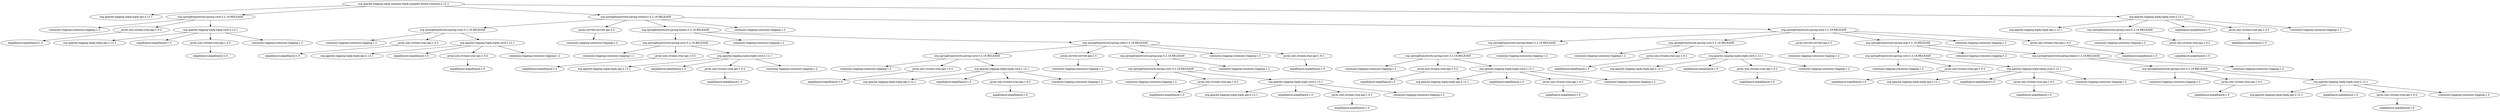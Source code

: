 strict digraph G {
  0 [ label="org.apache.logging.log4j.samples:log4j-samples-flume-common:2.12.1" product="org.apache.logging.log4j.samples:log4j-samples-flume-common:2.12.1" application_node="True" vulnerabilities="{}" ];
  1 [ label="org.apache.logging.log4j:log4j-api:2.12.1" product="org.apache.logging.log4j:log4j-api:2.12.1" application_node="False" vulnerabilities="{}" ];
  2 [ label="org.springframework:spring-core:3.2.18.RELEASE" product="org.springframework:spring-core:3.2.18.RELEASE" application_node="False" vulnerabilities="{}" ];
  3 [ label="org.springframework:spring-webmvc:3.2.18.RELEASE" product="org.springframework:spring-webmvc:3.2.18.RELEASE" application_node="False" vulnerabilities="{'CVE-2018-1271': {'severity': 'MEDIUM', 'scoreCVSS3': 5.9, 'scoreCVSS2': 4.3, 'vectorCVSS3': 'CVSS:3.1/AV:N/AC:H/PR:N/UI:N/S:U/C:H/I:N/A:N', 'id': 'CVE-2018-1271', 'vectorCVSS2': 'AV:N/AC:M/Au:N/C:P/I:N/A:N', 'cwe_ids': ['CWE-22']}}" ];
  4 [ label="org.apache.logging.log4j:log4j-core:2.12.1" product="org.apache.logging.log4j:log4j-core:2.12.1" application_node="False" vulnerabilities="{'CVE-2020-9488': {'severity': 'MEDIUM', 'scoreCVSS3': 3.7, 'scoreCVSS2': 4.3, 'vectorCVSS3': 'CVSS:3.1/AV:N/AC:H/PR:N/UI:N/S:U/C:L/I:N/A:N', 'id': 'CVE-2020-9488', 'vectorCVSS2': 'AV:N/AC:M/Au:N/C:P/I:N/A:N', 'cwe_ids': ['CWE-295']}}" ];
  5 [ label="commons-logging:commons-logging:1.2" product="commons-logging:commons-logging:1.2" application_node="False" vulnerabilities="{}" ];
  6 [ label="javax.xml.stream:stax-api:1.0-2" product="javax.xml.stream:stax-api:1.0-2" application_node="False" vulnerabilities="{}" ];
  7 [ label="org.apache.logging.log4j:log4j-core:2.12.1" product="org.apache.logging.log4j:log4j-core:2.12.1" application_node="False" vulnerabilities="{'CVE-2020-9488': {'severity': 'MEDIUM', 'scoreCVSS3': 3.7, 'scoreCVSS2': 4.3, 'vectorCVSS3': 'CVSS:3.1/AV:N/AC:H/PR:N/UI:N/S:U/C:L/I:N/A:N', 'id': 'CVE-2020-9488', 'vectorCVSS2': 'AV:N/AC:M/Au:N/C:P/I:N/A:N', 'cwe_ids': ['CWE-295']}}" ];
  8 [ label="aopalliance:aopalliance:1.0" product="aopalliance:aopalliance:1.0" application_node="False" vulnerabilities="{}" ];
  9 [ label="org.apache.logging.log4j:log4j-api:2.12.1" product="org.apache.logging.log4j:log4j-api:2.12.1" application_node="False" vulnerabilities="{}" ];
  10 [ label="aopalliance:aopalliance:1.0" product="aopalliance:aopalliance:1.0" application_node="False" vulnerabilities="{}" ];
  11 [ label="javax.xml.stream:stax-api:1.0-2" product="javax.xml.stream:stax-api:1.0-2" application_node="False" vulnerabilities="{}" ];
  12 [ label="commons-logging:commons-logging:1.2" product="commons-logging:commons-logging:1.2" application_node="False" vulnerabilities="{}" ];
  13 [ label="aopalliance:aopalliance:1.0" product="aopalliance:aopalliance:1.0" application_node="False" vulnerabilities="{}" ];
  14 [ label="org.springframework:spring-core:3.2.18.RELEASE" product="org.springframework:spring-core:3.2.18.RELEASE" application_node="False" vulnerabilities="{}" ];
  15 [ label="javax.servlet:servlet-api:2.5" product="javax.servlet:servlet-api:2.5" application_node="False" vulnerabilities="{}" ];
  16 [ label="org.springframework:spring-beans:3.2.18.RELEASE" product="org.springframework:spring-beans:3.2.18.RELEASE" application_node="False" vulnerabilities="{}" ];
  17 [ label="commons-logging:commons-logging:1.2" product="commons-logging:commons-logging:1.2" application_node="False" vulnerabilities="{}" ];
  18 [ label="org.springframework:spring-web:3.2.18.RELEASE" product="org.springframework:spring-web:3.2.18.RELEASE" application_node="False" vulnerabilities="{'CVE-2018-1270': {'severity': 'HIGH', 'scoreCVSS3': 9.8, 'scoreCVSS2': 7.5, 'vectorCVSS3': 'CVSS:3.0/AV:N/AC:L/PR:N/UI:N/S:U/C:H/I:H/A:H', 'id': 'CVE-2018-1270', 'vectorCVSS2': 'AV:N/AC:L/Au:N/C:P/I:P/A:P', 'cwe_ids': ['CWE-94']}, 'CVE-2018-11039': {'severity': 'MEDIUM', 'scoreCVSS3': 5.9, 'scoreCVSS2': 4.3, 'vectorCVSS3': 'CVSS:3.0/AV:N/AC:H/PR:N/UI:N/S:U/C:H/I:N/A:N', 'id': 'CVE-2018-11039', 'vectorCVSS2': 'AV:N/AC:M/Au:N/C:P/I:N/A:N', 'cwe_ids': []}}" ];
  19 [ label="commons-logging:commons-logging:1.2" product="commons-logging:commons-logging:1.2" application_node="False" vulnerabilities="{}" ];
  20 [ label="javax.xml.stream:stax-api:1.0-2" product="javax.xml.stream:stax-api:1.0-2" application_node="False" vulnerabilities="{}" ];
  21 [ label="org.apache.logging.log4j:log4j-core:2.12.1" product="org.apache.logging.log4j:log4j-core:2.12.1" application_node="False" vulnerabilities="{'CVE-2020-9488': {'severity': 'MEDIUM', 'scoreCVSS3': 3.7, 'scoreCVSS2': 4.3, 'vectorCVSS3': 'CVSS:3.1/AV:N/AC:H/PR:N/UI:N/S:U/C:L/I:N/A:N', 'id': 'CVE-2020-9488', 'vectorCVSS2': 'AV:N/AC:M/Au:N/C:P/I:N/A:N', 'cwe_ids': ['CWE-295']}}" ];
  22 [ label="aopalliance:aopalliance:1.0" product="aopalliance:aopalliance:1.0" application_node="False" vulnerabilities="{}" ];
  23 [ label="org.apache.logging.log4j:log4j-api:2.12.1" product="org.apache.logging.log4j:log4j-api:2.12.1" application_node="False" vulnerabilities="{}" ];
  24 [ label="aopalliance:aopalliance:1.0" product="aopalliance:aopalliance:1.0" application_node="False" vulnerabilities="{}" ];
  25 [ label="javax.xml.stream:stax-api:1.0-2" product="javax.xml.stream:stax-api:1.0-2" application_node="False" vulnerabilities="{}" ];
  26 [ label="commons-logging:commons-logging:1.2" product="commons-logging:commons-logging:1.2" application_node="False" vulnerabilities="{}" ];
  27 [ label="aopalliance:aopalliance:1.0" product="aopalliance:aopalliance:1.0" application_node="False" vulnerabilities="{}" ];
  28 [ label="commons-logging:commons-logging:1.2" product="commons-logging:commons-logging:1.2" application_node="False" vulnerabilities="{}" ];
  29 [ label="org.springframework:spring-core:3.2.18.RELEASE" product="org.springframework:spring-core:3.2.18.RELEASE" application_node="False" vulnerabilities="{}" ];
  30 [ label="commons-logging:commons-logging:1.2" product="commons-logging:commons-logging:1.2" application_node="False" vulnerabilities="{}" ];
  31 [ label="org.springframework:spring-web:3.2.18.RELEASE" product="org.springframework:spring-web:3.2.18.RELEASE" application_node="False" vulnerabilities="{'CVE-2018-1270': {'severity': 'HIGH', 'scoreCVSS3': 9.8, 'scoreCVSS2': 7.5, 'vectorCVSS3': 'CVSS:3.0/AV:N/AC:L/PR:N/UI:N/S:U/C:H/I:H/A:H', 'id': 'CVE-2018-1270', 'vectorCVSS2': 'AV:N/AC:L/Au:N/C:P/I:P/A:P', 'cwe_ids': ['CWE-94']}, 'CVE-2018-11039': {'severity': 'MEDIUM', 'scoreCVSS3': 5.9, 'scoreCVSS2': 4.3, 'vectorCVSS3': 'CVSS:3.0/AV:N/AC:H/PR:N/UI:N/S:U/C:H/I:N/A:N', 'id': 'CVE-2018-11039', 'vectorCVSS2': 'AV:N/AC:M/Au:N/C:P/I:N/A:N', 'cwe_ids': []}}" ];
  32 [ label="commons-logging:commons-logging:1.2" product="commons-logging:commons-logging:1.2" application_node="False" vulnerabilities="{}" ];
  33 [ label="javax.xml.stream:stax-api:1.0-2" product="javax.xml.stream:stax-api:1.0-2" application_node="False" vulnerabilities="{}" ];
  34 [ label="org.apache.logging.log4j:log4j-core:2.12.1" product="org.apache.logging.log4j:log4j-core:2.12.1" application_node="False" vulnerabilities="{'CVE-2020-9488': {'severity': 'MEDIUM', 'scoreCVSS3': 3.7, 'scoreCVSS2': 4.3, 'vectorCVSS3': 'CVSS:3.1/AV:N/AC:H/PR:N/UI:N/S:U/C:L/I:N/A:N', 'id': 'CVE-2020-9488', 'vectorCVSS2': 'AV:N/AC:M/Au:N/C:P/I:N/A:N', 'cwe_ids': ['CWE-295']}}" ];
  35 [ label="aopalliance:aopalliance:1.0" product="aopalliance:aopalliance:1.0" application_node="False" vulnerabilities="{}" ];
  36 [ label="org.apache.logging.log4j:log4j-api:2.12.1" product="org.apache.logging.log4j:log4j-api:2.12.1" application_node="False" vulnerabilities="{}" ];
  37 [ label="aopalliance:aopalliance:1.0" product="aopalliance:aopalliance:1.0" application_node="False" vulnerabilities="{}" ];
  38 [ label="javax.xml.stream:stax-api:1.0-2" product="javax.xml.stream:stax-api:1.0-2" application_node="False" vulnerabilities="{}" ];
  39 [ label="commons-logging:commons-logging:1.2" product="commons-logging:commons-logging:1.2" application_node="False" vulnerabilities="{}" ];
  40 [ label="aopalliance:aopalliance:1.0" product="aopalliance:aopalliance:1.0" application_node="False" vulnerabilities="{}" ];
  41 [ label="org.springframework:spring-core:3.2.18.RELEASE" product="org.springframework:spring-core:3.2.18.RELEASE" application_node="False" vulnerabilities="{}" ];
  42 [ label="javax.servlet:servlet-api:2.5" product="javax.servlet:servlet-api:2.5" application_node="False" vulnerabilities="{}" ];
  43 [ label="org.springframework:spring-aop:3.2.18.RELEASE" product="org.springframework:spring-aop:3.2.18.RELEASE" application_node="False" vulnerabilities="{}" ];
  44 [ label="commons-logging:commons-logging:1.2" product="commons-logging:commons-logging:1.2" application_node="False" vulnerabilities="{}" ];
  45 [ label="javax.xml.stream:stax-api:1.0-2" product="javax.xml.stream:stax-api:1.0-2" application_node="False" vulnerabilities="{}" ];
  46 [ label="commons-logging:commons-logging:1.2" product="commons-logging:commons-logging:1.2" application_node="False" vulnerabilities="{}" ];
  47 [ label="javax.xml.stream:stax-api:1.0-2" product="javax.xml.stream:stax-api:1.0-2" application_node="False" vulnerabilities="{}" ];
  48 [ label="org.apache.logging.log4j:log4j-core:2.12.1" product="org.apache.logging.log4j:log4j-core:2.12.1" application_node="False" vulnerabilities="{'CVE-2020-9488': {'severity': 'MEDIUM', 'scoreCVSS3': 3.7, 'scoreCVSS2': 4.3, 'vectorCVSS3': 'CVSS:3.1/AV:N/AC:H/PR:N/UI:N/S:U/C:L/I:N/A:N', 'id': 'CVE-2020-9488', 'vectorCVSS2': 'AV:N/AC:M/Au:N/C:P/I:N/A:N', 'cwe_ids': ['CWE-295']}}" ];
  49 [ label="aopalliance:aopalliance:1.0" product="aopalliance:aopalliance:1.0" application_node="False" vulnerabilities="{}" ];
  50 [ label="org.apache.logging.log4j:log4j-api:2.12.1" product="org.apache.logging.log4j:log4j-api:2.12.1" application_node="False" vulnerabilities="{}" ];
  51 [ label="aopalliance:aopalliance:1.0" product="aopalliance:aopalliance:1.0" application_node="False" vulnerabilities="{}" ];
  52 [ label="javax.xml.stream:stax-api:1.0-2" product="javax.xml.stream:stax-api:1.0-2" application_node="False" vulnerabilities="{}" ];
  53 [ label="commons-logging:commons-logging:1.2" product="commons-logging:commons-logging:1.2" application_node="False" vulnerabilities="{}" ];
  54 [ label="aopalliance:aopalliance:1.0" product="aopalliance:aopalliance:1.0" application_node="False" vulnerabilities="{}" ];
  55 [ label="commons-logging:commons-logging:1.2" product="commons-logging:commons-logging:1.2" application_node="False" vulnerabilities="{}" ];
  56 [ label="org.springframework:spring-core:3.2.18.RELEASE" product="org.springframework:spring-core:3.2.18.RELEASE" application_node="False" vulnerabilities="{}" ];
  57 [ label="commons-logging:commons-logging:1.2" product="commons-logging:commons-logging:1.2" application_node="False" vulnerabilities="{}" ];
  58 [ label="commons-logging:commons-logging:1.2" product="commons-logging:commons-logging:1.2" application_node="False" vulnerabilities="{}" ];
  59 [ label="javax.xml.stream:stax-api:1.0-2" product="javax.xml.stream:stax-api:1.0-2" application_node="False" vulnerabilities="{}" ];
  60 [ label="org.apache.logging.log4j:log4j-core:2.12.1" product="org.apache.logging.log4j:log4j-core:2.12.1" application_node="False" vulnerabilities="{'CVE-2020-9488': {'severity': 'MEDIUM', 'scoreCVSS3': 3.7, 'scoreCVSS2': 4.3, 'vectorCVSS3': 'CVSS:3.1/AV:N/AC:H/PR:N/UI:N/S:U/C:L/I:N/A:N', 'id': 'CVE-2020-9488', 'vectorCVSS2': 'AV:N/AC:M/Au:N/C:P/I:N/A:N', 'cwe_ids': ['CWE-295']}}" ];
  61 [ label="aopalliance:aopalliance:1.0" product="aopalliance:aopalliance:1.0" application_node="False" vulnerabilities="{}" ];
  62 [ label="org.apache.logging.log4j:log4j-api:2.12.1" product="org.apache.logging.log4j:log4j-api:2.12.1" application_node="False" vulnerabilities="{}" ];
  63 [ label="aopalliance:aopalliance:1.0" product="aopalliance:aopalliance:1.0" application_node="False" vulnerabilities="{}" ];
  64 [ label="javax.xml.stream:stax-api:1.0-2" product="javax.xml.stream:stax-api:1.0-2" application_node="False" vulnerabilities="{}" ];
  65 [ label="commons-logging:commons-logging:1.2" product="commons-logging:commons-logging:1.2" application_node="False" vulnerabilities="{}" ];
  66 [ label="aopalliance:aopalliance:1.0" product="aopalliance:aopalliance:1.0" application_node="False" vulnerabilities="{}" ];
  67 [ label="aopalliance:aopalliance:1.0" product="aopalliance:aopalliance:1.0" application_node="False" vulnerabilities="{}" ];
  68 [ label="org.springframework:spring-beans:3.2.18.RELEASE" product="org.springframework:spring-beans:3.2.18.RELEASE" application_node="False" vulnerabilities="{}" ];
  69 [ label="org.springframework:spring-core:3.2.18.RELEASE" product="org.springframework:spring-core:3.2.18.RELEASE" application_node="False" vulnerabilities="{}" ];
  70 [ label="javax.servlet:servlet-api:2.5" product="javax.servlet:servlet-api:2.5" application_node="False" vulnerabilities="{}" ];
  71 [ label="org.springframework:spring-aop:3.2.18.RELEASE" product="org.springframework:spring-aop:3.2.18.RELEASE" application_node="False" vulnerabilities="{}" ];
  72 [ label="commons-logging:commons-logging:1.2" product="commons-logging:commons-logging:1.2" application_node="False" vulnerabilities="{}" ];
  73 [ label="javax.xml.stream:stax-api:1.0-2" product="javax.xml.stream:stax-api:1.0-2" application_node="False" vulnerabilities="{}" ];
  74 [ label="org.springframework:spring-core:3.2.18.RELEASE" product="org.springframework:spring-core:3.2.18.RELEASE" application_node="False" vulnerabilities="{}" ];
  75 [ label="commons-logging:commons-logging:1.2" product="commons-logging:commons-logging:1.2" application_node="False" vulnerabilities="{}" ];
  76 [ label="commons-logging:commons-logging:1.2" product="commons-logging:commons-logging:1.2" application_node="False" vulnerabilities="{}" ];
  77 [ label="javax.xml.stream:stax-api:1.0-2" product="javax.xml.stream:stax-api:1.0-2" application_node="False" vulnerabilities="{}" ];
  78 [ label="org.apache.logging.log4j:log4j-core:2.12.1" product="org.apache.logging.log4j:log4j-core:2.12.1" application_node="False" vulnerabilities="{'CVE-2020-9488': {'severity': 'MEDIUM', 'scoreCVSS3': 3.7, 'scoreCVSS2': 4.3, 'vectorCVSS3': 'CVSS:3.1/AV:N/AC:H/PR:N/UI:N/S:U/C:L/I:N/A:N', 'id': 'CVE-2020-9488', 'vectorCVSS2': 'AV:N/AC:M/Au:N/C:P/I:N/A:N', 'cwe_ids': ['CWE-295']}}" ];
  79 [ label="aopalliance:aopalliance:1.0" product="aopalliance:aopalliance:1.0" application_node="False" vulnerabilities="{}" ];
  80 [ label="org.apache.logging.log4j:log4j-api:2.12.1" product="org.apache.logging.log4j:log4j-api:2.12.1" application_node="False" vulnerabilities="{}" ];
  81 [ label="aopalliance:aopalliance:1.0" product="aopalliance:aopalliance:1.0" application_node="False" vulnerabilities="{}" ];
  82 [ label="javax.xml.stream:stax-api:1.0-2" product="javax.xml.stream:stax-api:1.0-2" application_node="False" vulnerabilities="{}" ];
  83 [ label="commons-logging:commons-logging:1.2" product="commons-logging:commons-logging:1.2" application_node="False" vulnerabilities="{}" ];
  84 [ label="aopalliance:aopalliance:1.0" product="aopalliance:aopalliance:1.0" application_node="False" vulnerabilities="{}" ];
  85 [ label="commons-logging:commons-logging:1.2" product="commons-logging:commons-logging:1.2" application_node="False" vulnerabilities="{}" ];
  86 [ label="javax.xml.stream:stax-api:1.0-2" product="javax.xml.stream:stax-api:1.0-2" application_node="False" vulnerabilities="{}" ];
  87 [ label="org.apache.logging.log4j:log4j-core:2.12.1" product="org.apache.logging.log4j:log4j-core:2.12.1" application_node="False" vulnerabilities="{'CVE-2020-9488': {'severity': 'MEDIUM', 'scoreCVSS3': 3.7, 'scoreCVSS2': 4.3, 'vectorCVSS3': 'CVSS:3.1/AV:N/AC:H/PR:N/UI:N/S:U/C:L/I:N/A:N', 'id': 'CVE-2020-9488', 'vectorCVSS2': 'AV:N/AC:M/Au:N/C:P/I:N/A:N', 'cwe_ids': ['CWE-295']}}" ];
  88 [ label="aopalliance:aopalliance:1.0" product="aopalliance:aopalliance:1.0" application_node="False" vulnerabilities="{}" ];
  89 [ label="org.apache.logging.log4j:log4j-api:2.12.1" product="org.apache.logging.log4j:log4j-api:2.12.1" application_node="False" vulnerabilities="{}" ];
  90 [ label="aopalliance:aopalliance:1.0" product="aopalliance:aopalliance:1.0" application_node="False" vulnerabilities="{}" ];
  91 [ label="javax.xml.stream:stax-api:1.0-2" product="javax.xml.stream:stax-api:1.0-2" application_node="False" vulnerabilities="{}" ];
  92 [ label="commons-logging:commons-logging:1.2" product="commons-logging:commons-logging:1.2" application_node="False" vulnerabilities="{}" ];
  93 [ label="aopalliance:aopalliance:1.0" product="aopalliance:aopalliance:1.0" application_node="False" vulnerabilities="{}" ];
  94 [ label="commons-logging:commons-logging:1.2" product="commons-logging:commons-logging:1.2" application_node="False" vulnerabilities="{}" ];
  95 [ label="org.springframework:spring-core:3.2.18.RELEASE" product="org.springframework:spring-core:3.2.18.RELEASE" application_node="False" vulnerabilities="{}" ];
  96 [ label="commons-logging:commons-logging:1.2" product="commons-logging:commons-logging:1.2" application_node="False" vulnerabilities="{}" ];
  97 [ label="org.springframework:spring-beans:3.2.18.RELEASE" product="org.springframework:spring-beans:3.2.18.RELEASE" application_node="False" vulnerabilities="{}" ];
  98 [ label="commons-logging:commons-logging:1.2" product="commons-logging:commons-logging:1.2" application_node="False" vulnerabilities="{}" ];
  99 [ label="javax.xml.stream:stax-api:1.0-2" product="javax.xml.stream:stax-api:1.0-2" application_node="False" vulnerabilities="{}" ];
  100 [ label="org.apache.logging.log4j:log4j-core:2.12.1" product="org.apache.logging.log4j:log4j-core:2.12.1" application_node="False" vulnerabilities="{'CVE-2020-9488': {'severity': 'MEDIUM', 'scoreCVSS3': 3.7, 'scoreCVSS2': 4.3, 'vectorCVSS3': 'CVSS:3.1/AV:N/AC:H/PR:N/UI:N/S:U/C:L/I:N/A:N', 'id': 'CVE-2020-9488', 'vectorCVSS2': 'AV:N/AC:M/Au:N/C:P/I:N/A:N', 'cwe_ids': ['CWE-295']}}" ];
  101 [ label="aopalliance:aopalliance:1.0" product="aopalliance:aopalliance:1.0" application_node="False" vulnerabilities="{}" ];
  102 [ label="org.apache.logging.log4j:log4j-api:2.12.1" product="org.apache.logging.log4j:log4j-api:2.12.1" application_node="False" vulnerabilities="{}" ];
  103 [ label="aopalliance:aopalliance:1.0" product="aopalliance:aopalliance:1.0" application_node="False" vulnerabilities="{}" ];
  104 [ label="javax.xml.stream:stax-api:1.0-2" product="javax.xml.stream:stax-api:1.0-2" application_node="False" vulnerabilities="{}" ];
  105 [ label="commons-logging:commons-logging:1.2" product="commons-logging:commons-logging:1.2" application_node="False" vulnerabilities="{}" ];
  106 [ label="aopalliance:aopalliance:1.0" product="aopalliance:aopalliance:1.0" application_node="False" vulnerabilities="{}" ];
  107 [ label="org.springframework:spring-core:3.2.18.RELEASE" product="org.springframework:spring-core:3.2.18.RELEASE" application_node="False" vulnerabilities="{}" ];
  108 [ label="commons-logging:commons-logging:1.2" product="commons-logging:commons-logging:1.2" application_node="False" vulnerabilities="{}" ];
  109 [ label="commons-logging:commons-logging:1.2" product="commons-logging:commons-logging:1.2" application_node="False" vulnerabilities="{}" ];
  110 [ label="javax.xml.stream:stax-api:1.0-2" product="javax.xml.stream:stax-api:1.0-2" application_node="False" vulnerabilities="{}" ];
  111 [ label="org.apache.logging.log4j:log4j-core:2.12.1" product="org.apache.logging.log4j:log4j-core:2.12.1" application_node="False" vulnerabilities="{'CVE-2020-9488': {'severity': 'MEDIUM', 'scoreCVSS3': 3.7, 'scoreCVSS2': 4.3, 'vectorCVSS3': 'CVSS:3.1/AV:N/AC:H/PR:N/UI:N/S:U/C:L/I:N/A:N', 'id': 'CVE-2020-9488', 'vectorCVSS2': 'AV:N/AC:M/Au:N/C:P/I:N/A:N', 'cwe_ids': ['CWE-295']}}" ];
  112 [ label="aopalliance:aopalliance:1.0" product="aopalliance:aopalliance:1.0" application_node="False" vulnerabilities="{}" ];
  113 [ label="org.apache.logging.log4j:log4j-api:2.12.1" product="org.apache.logging.log4j:log4j-api:2.12.1" application_node="False" vulnerabilities="{}" ];
  114 [ label="aopalliance:aopalliance:1.0" product="aopalliance:aopalliance:1.0" application_node="False" vulnerabilities="{}" ];
  115 [ label="javax.xml.stream:stax-api:1.0-2" product="javax.xml.stream:stax-api:1.0-2" application_node="False" vulnerabilities="{}" ];
  116 [ label="commons-logging:commons-logging:1.2" product="commons-logging:commons-logging:1.2" application_node="False" vulnerabilities="{}" ];
  117 [ label="aopalliance:aopalliance:1.0" product="aopalliance:aopalliance:1.0" application_node="False" vulnerabilities="{}" ];
  118 [ label="aopalliance:aopalliance:1.0" product="aopalliance:aopalliance:1.0" application_node="False" vulnerabilities="{}" ];
  119 [ label="org.apache.logging.log4j:log4j-api:2.12.1" product="org.apache.logging.log4j:log4j-api:2.12.1" application_node="False" vulnerabilities="{}" ];
  120 [ label="org.springframework:spring-core:3.2.18.RELEASE" product="org.springframework:spring-core:3.2.18.RELEASE" application_node="False" vulnerabilities="{}" ];
  121 [ label="aopalliance:aopalliance:1.0" product="aopalliance:aopalliance:1.0" application_node="False" vulnerabilities="{}" ];
  122 [ label="javax.xml.stream:stax-api:1.0-2" product="javax.xml.stream:stax-api:1.0-2" application_node="False" vulnerabilities="{}" ];
  123 [ label="commons-logging:commons-logging:1.2" product="commons-logging:commons-logging:1.2" application_node="False" vulnerabilities="{}" ];
  124 [ label="commons-logging:commons-logging:1.2" product="commons-logging:commons-logging:1.2" application_node="False" vulnerabilities="{}" ];
  125 [ label="javax.xml.stream:stax-api:1.0-2" product="javax.xml.stream:stax-api:1.0-2" application_node="False" vulnerabilities="{}" ];
  126 [ label="aopalliance:aopalliance:1.0" product="aopalliance:aopalliance:1.0" application_node="False" vulnerabilities="{}" ];
  127 [ label="aopalliance:aopalliance:1.0" product="aopalliance:aopalliance:1.0" application_node="False" vulnerabilities="{}" ];
  0 -> 1 [ count="36" ];
  0 -> 2 [ count="2" ];
  0 -> 3 [ count="1" ];
  0 -> 4 [ count="1" ];
  2 -> 5 [ count="17" ];
  2 -> 6 [ count="1" ];
  2 -> 7 [ count="1" ];
  6 -> 8 [ count="1" ];
  7 -> 9 [ count="339" ];
  7 -> 10 [ count="5" ];
  7 -> 11 [ count="2" ];
  7 -> 12 [ count="1" ];
  11 -> 13 [ count="1" ];
  3 -> 14 [ count="304" ];
  3 -> 15 [ count="26" ];
  3 -> 16 [ count="33" ];
  3 -> 17 [ count="21" ];
  3 -> 18 [ count="299" ];
  14 -> 19 [ count="17" ];
  14 -> 20 [ count="1" ];
  14 -> 21 [ count="1" ];
  20 -> 22 [ count="1" ];
  21 -> 23 [ count="339" ];
  21 -> 24 [ count="5" ];
  21 -> 25 [ count="2" ];
  21 -> 26 [ count="1" ];
  25 -> 27 [ count="1" ];
  15 -> 28 [ count="3" ];
  16 -> 29 [ count="517" ];
  16 -> 30 [ count="33" ];
  16 -> 31 [ count="1" ];
  29 -> 32 [ count="17" ];
  29 -> 33 [ count="1" ];
  29 -> 34 [ count="1" ];
  33 -> 35 [ count="1" ];
  34 -> 36 [ count="339" ];
  34 -> 37 [ count="5" ];
  34 -> 38 [ count="2" ];
  34 -> 39 [ count="1" ];
  38 -> 40 [ count="1" ];
  31 -> 41 [ count="474" ];
  31 -> 42 [ count="66" ];
  31 -> 43 [ count="8" ];
  31 -> 44 [ count="44" ];
  31 -> 45 [ count="1" ];
  41 -> 46 [ count="17" ];
  41 -> 47 [ count="1" ];
  41 -> 48 [ count="1" ];
  47 -> 49 [ count="1" ];
  48 -> 50 [ count="339" ];
  48 -> 51 [ count="5" ];
  48 -> 52 [ count="2" ];
  48 -> 53 [ count="1" ];
  52 -> 54 [ count="1" ];
  42 -> 55 [ count="3" ];
  43 -> 56 [ count="201" ];
  43 -> 57 [ count="17" ];
  56 -> 58 [ count="17" ];
  56 -> 59 [ count="1" ];
  56 -> 60 [ count="1" ];
  59 -> 61 [ count="1" ];
  60 -> 62 [ count="339" ];
  60 -> 63 [ count="5" ];
  60 -> 64 [ count="2" ];
  60 -> 65 [ count="1" ];
  64 -> 66 [ count="1" ];
  45 -> 67 [ count="1" ];
  18 -> 68 [ count="38" ];
  18 -> 69 [ count="474" ];
  18 -> 70 [ count="66" ];
  18 -> 71 [ count="8" ];
  18 -> 72 [ count="44" ];
  18 -> 73 [ count="1" ];
  68 -> 74 [ count="517" ];
  68 -> 75 [ count="33" ];
  74 -> 76 [ count="17" ];
  74 -> 77 [ count="1" ];
  74 -> 78 [ count="1" ];
  77 -> 79 [ count="1" ];
  78 -> 80 [ count="339" ];
  78 -> 81 [ count="5" ];
  78 -> 82 [ count="2" ];
  78 -> 83 [ count="1" ];
  82 -> 84 [ count="1" ];
  69 -> 85 [ count="17" ];
  69 -> 86 [ count="1" ];
  69 -> 87 [ count="1" ];
  86 -> 88 [ count="1" ];
  87 -> 89 [ count="339" ];
  87 -> 90 [ count="5" ];
  87 -> 91 [ count="2" ];
  87 -> 92 [ count="1" ];
  91 -> 93 [ count="1" ];
  70 -> 94 [ count="3" ];
  71 -> 95 [ count="201" ];
  71 -> 96 [ count="17" ];
  71 -> 97 [ count="22" ];
  95 -> 98 [ count="17" ];
  95 -> 99 [ count="1" ];
  95 -> 100 [ count="1" ];
  99 -> 101 [ count="1" ];
  100 -> 102 [ count="339" ];
  100 -> 103 [ count="5" ];
  100 -> 104 [ count="2" ];
  100 -> 105 [ count="1" ];
  104 -> 106 [ count="1" ];
  97 -> 107 [ count="517" ];
  97 -> 108 [ count="33" ];
  107 -> 109 [ count="17" ];
  107 -> 110 [ count="1" ];
  107 -> 111 [ count="1" ];
  110 -> 112 [ count="1" ];
  111 -> 113 [ count="339" ];
  111 -> 114 [ count="5" ];
  111 -> 115 [ count="2" ];
  111 -> 116 [ count="1" ];
  115 -> 117 [ count="1" ];
  73 -> 118 [ count="1" ];
  4 -> 119 [ count="339" ];
  4 -> 120 [ count="6" ];
  4 -> 121 [ count="5" ];
  4 -> 122 [ count="2" ];
  4 -> 123 [ count="1" ];
  120 -> 124 [ count="17" ];
  120 -> 125 [ count="1" ];
  125 -> 126 [ count="1" ];
  122 -> 127 [ count="1" ];
}
